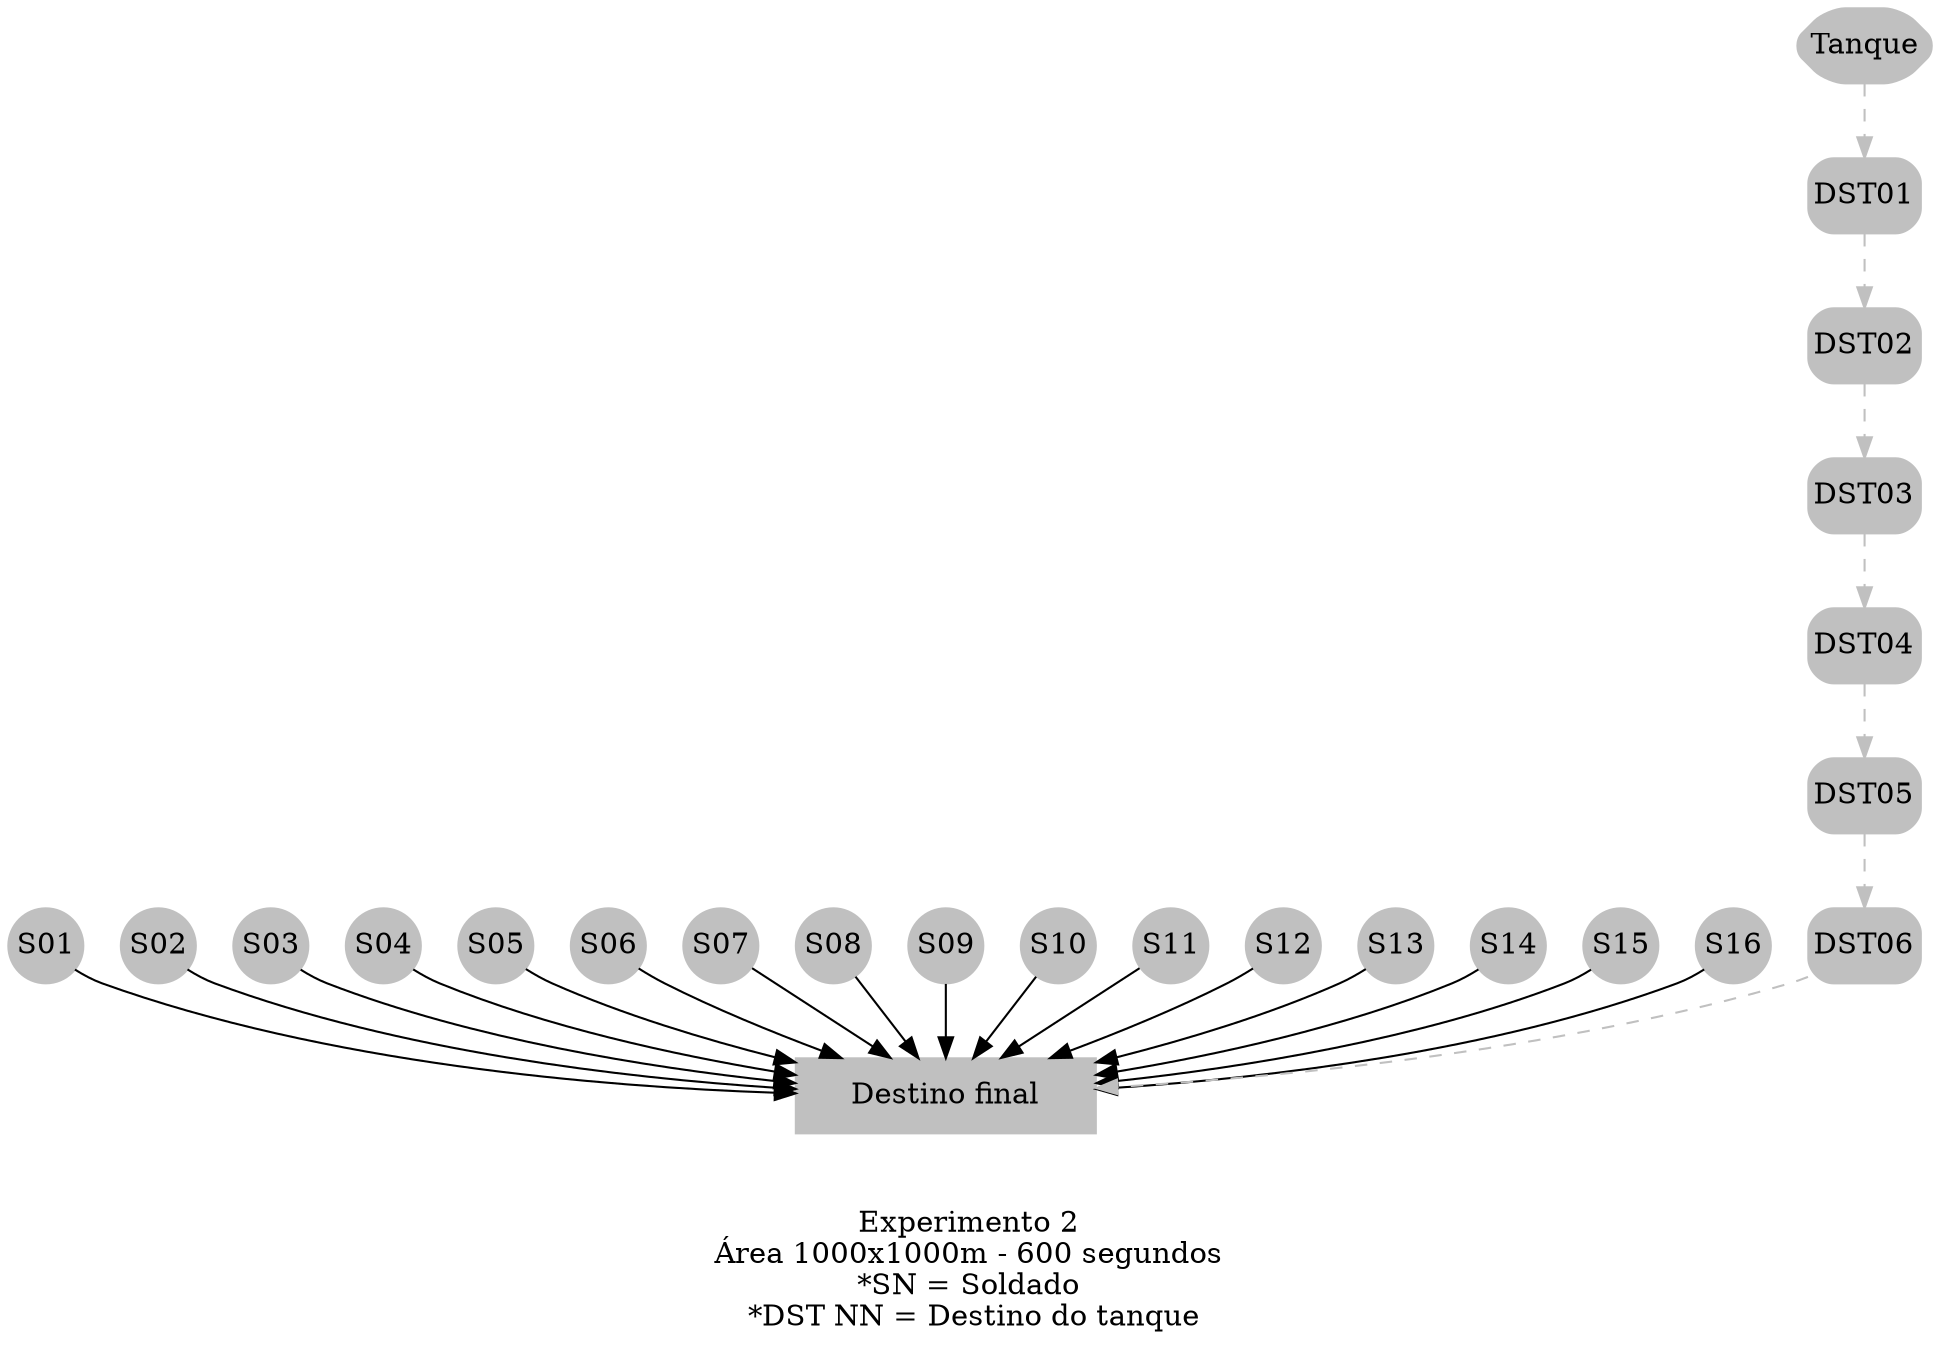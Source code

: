 digraph experimento2 {

	node[color=gray,shape=circle,fixedsize=true,style="filled",size=18,pin=true];
	S01[pos="0.0,4.0"]; S02[pos="0.5,4.0"]; S03[pos="0.0,4.5"]; S04[pos="0.5,4.5"];
	S05[pos="0.0,2.0"]; S06[pos="0.5,2.0"]; S07[pos="0.0,2.5"]; S08[pos="0.5,2.5"];
	S09[pos="2.0,0.0"]; S10[pos="2.5,0.0"]; S11[pos="2.0,0.5"]; S12[pos="2.5,0.5"];
	S13[pos="4.0,0.0"]; S14[pos="4.5,0.0"]; S15[pos="4.0,0.5"]; S16[pos="4.5,0.5"];

	node[color=gray,shape=box,pin=true];
	DS[label="Destino final",pos="6.0,3.5",width="2"];

	//edge[style="snake=snake"]
	S01 -> DS; S02 -> DS; S03 -> DS; S04 -> DS;
	S05 -> DS; S06 -> DS; S07 -> DS; S08 -> DS;
	S09 -> DS; S10 -> DS; S11 -> DS; S12 -> DS;
	S13 -> DS; S14 -> DS; S15 -> DS; S16 -> DS;

	node[color=gray,style="rounded,filled",shape=hexagon,pin=true];
	Tank[label="Tanque",pos="0.0,0.0",width=1];

	node[color=gray,shape=box,pin=true]
	DST01[pos="1.0,1.0"]
	DST02[pos="1.5,2.0"]
	DST03[pos="3.0,2.0"]
	DST04[pos="4.5,2.0"]
	DST05[pos="3.0,3.0"]
	DST06[pos="4.0,4.0"]

	Tank -> DST01 -> DST02 -> DST03 -> DST04 -> DST05 -> DST06 -> DS[style="dashed",color="gray"];

	label="\n\nExperimento 2 \nÁrea 1000x1000m - 600 segundos \n*SN = Soldado \n*DST NN = Destino do tanque"
}

